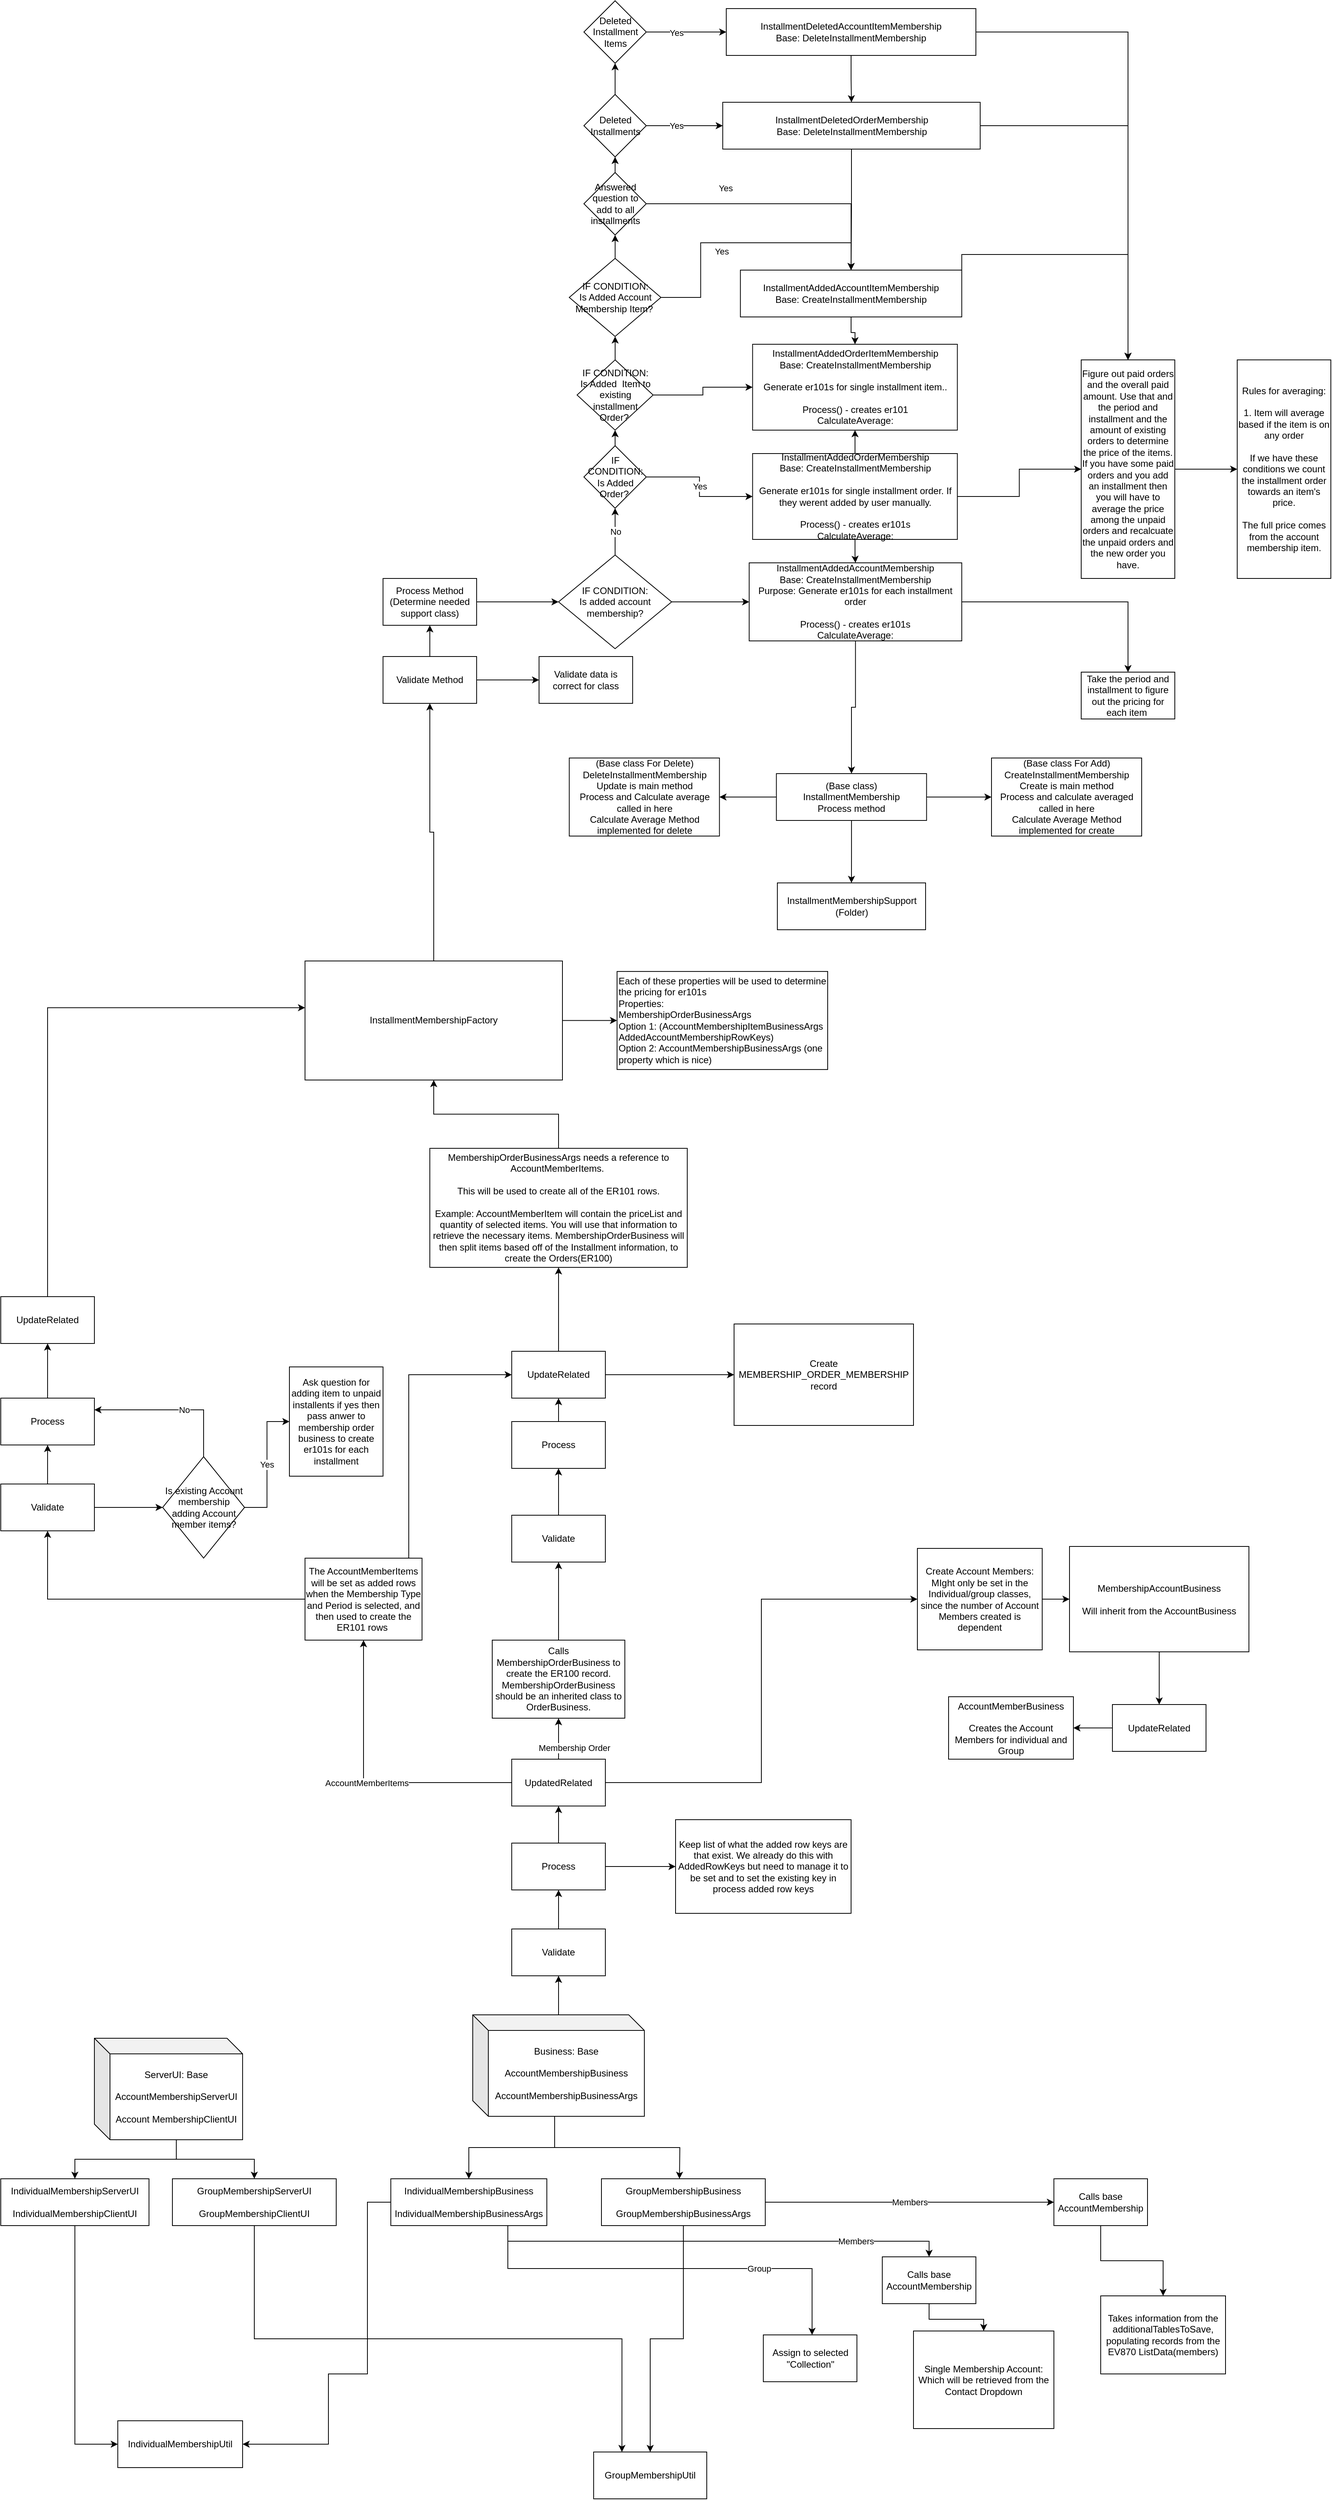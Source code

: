 <mxfile version="14.3.1" type="github">
  <diagram name="Page-1" id="5f0bae14-7c28-e335-631c-24af17079c00">
    <mxGraphModel dx="2844" dy="4074" grid="1" gridSize="10" guides="1" tooltips="1" connect="1" arrows="1" fold="1" page="1" pageScale="1" pageWidth="1100" pageHeight="850" background="#ffffff" math="0" shadow="0">
      <root>
        <mxCell id="0" />
        <mxCell id="1" parent="0" />
        <mxCell id="NrKTWO5p2-0dnxn5_g5g-2" style="edgeStyle=orthogonalEdgeStyle;rounded=0;orthogonalLoop=1;jettySize=auto;html=1;exitX=0;exitY=0;exitDx=105;exitDy=130;exitPerimeter=0;" parent="1" source="NrKTWO5p2-0dnxn5_g5g-1" target="NrKTWO5p2-0dnxn5_g5g-3" edge="1">
          <mxGeometry relative="1" as="geometry">
            <mxPoint x="150" y="290" as="targetPoint" />
          </mxGeometry>
        </mxCell>
        <mxCell id="NrKTWO5p2-0dnxn5_g5g-5" style="edgeStyle=orthogonalEdgeStyle;rounded=0;orthogonalLoop=1;jettySize=auto;html=1;exitX=0;exitY=0;exitDx=105;exitDy=130;exitPerimeter=0;entryX=0.5;entryY=0;entryDx=0;entryDy=0;" parent="1" source="NrKTWO5p2-0dnxn5_g5g-1" target="NrKTWO5p2-0dnxn5_g5g-6" edge="1">
          <mxGeometry relative="1" as="geometry">
            <mxPoint x="430" y="260" as="targetPoint" />
          </mxGeometry>
        </mxCell>
        <mxCell id="NrKTWO5p2-0dnxn5_g5g-1" value="ServerUI: Base&lt;br&gt;&lt;br&gt;AccountMembershipServerUI&lt;br&gt;&lt;br&gt;Account MembershipClientUI" style="shape=cube;whiteSpace=wrap;html=1;boundedLbl=1;backgroundOutline=1;darkOpacity=0.05;darkOpacity2=0.1;" parent="1" vertex="1">
          <mxGeometry x="180" y="80" width="190" height="130" as="geometry" />
        </mxCell>
        <mxCell id="NrKTWO5p2-0dnxn5_g5g-13" style="edgeStyle=orthogonalEdgeStyle;rounded=0;orthogonalLoop=1;jettySize=auto;html=1;exitX=0.5;exitY=1;exitDx=0;exitDy=0;entryX=0;entryY=0.5;entryDx=0;entryDy=0;" parent="1" source="NrKTWO5p2-0dnxn5_g5g-3" target="2" edge="1">
          <mxGeometry relative="1" as="geometry" />
        </mxCell>
        <mxCell id="NrKTWO5p2-0dnxn5_g5g-3" value="IndividualMembershipServerUI&lt;br&gt;&lt;br&gt;IndividualMembershipClientUI" style="rounded=0;whiteSpace=wrap;html=1;" parent="1" vertex="1">
          <mxGeometry x="60" y="260" width="190" height="60" as="geometry" />
        </mxCell>
        <mxCell id="NrKTWO5p2-0dnxn5_g5g-16" style="edgeStyle=orthogonalEdgeStyle;rounded=0;orthogonalLoop=1;jettySize=auto;html=1;exitX=0.5;exitY=1;exitDx=0;exitDy=0;entryX=0.25;entryY=0;entryDx=0;entryDy=0;" parent="1" source="NrKTWO5p2-0dnxn5_g5g-6" target="NrKTWO5p2-0dnxn5_g5g-14" edge="1">
          <mxGeometry relative="1" as="geometry" />
        </mxCell>
        <mxCell id="NrKTWO5p2-0dnxn5_g5g-6" value="GroupMembershipServerUI&lt;br&gt;&lt;br&gt;GroupMembershipClientUI" style="rounded=0;whiteSpace=wrap;html=1;" parent="1" vertex="1">
          <mxGeometry x="280" y="260" width="210" height="60" as="geometry" />
        </mxCell>
        <mxCell id="NrKTWO5p2-0dnxn5_g5g-7" style="edgeStyle=orthogonalEdgeStyle;rounded=0;orthogonalLoop=1;jettySize=auto;html=1;exitX=0;exitY=0;exitDx=105;exitDy=130;exitPerimeter=0;" parent="1" source="NrKTWO5p2-0dnxn5_g5g-9" target="NrKTWO5p2-0dnxn5_g5g-10" edge="1">
          <mxGeometry relative="1" as="geometry">
            <mxPoint x="650" y="290" as="targetPoint" />
          </mxGeometry>
        </mxCell>
        <mxCell id="NrKTWO5p2-0dnxn5_g5g-8" style="edgeStyle=orthogonalEdgeStyle;rounded=0;orthogonalLoop=1;jettySize=auto;html=1;exitX=0;exitY=0;exitDx=105;exitDy=130;exitPerimeter=0;" parent="1" source="NrKTWO5p2-0dnxn5_g5g-9" edge="1">
          <mxGeometry relative="1" as="geometry">
            <mxPoint x="930" y="260" as="targetPoint" />
          </mxGeometry>
        </mxCell>
        <mxCell id="p3PnFOhuihg-IEMphHv4-27" value="" style="edgeStyle=orthogonalEdgeStyle;rounded=0;orthogonalLoop=1;jettySize=auto;html=1;" parent="1" source="NrKTWO5p2-0dnxn5_g5g-9" target="p3PnFOhuihg-IEMphHv4-26" edge="1">
          <mxGeometry relative="1" as="geometry" />
        </mxCell>
        <mxCell id="NrKTWO5p2-0dnxn5_g5g-9" value="Business: Base&lt;br&gt;&lt;br&gt;AccountMembershipBusiness&lt;br&gt;&lt;br&gt;AccountMembershipBusinessArgs" style="shape=cube;whiteSpace=wrap;html=1;boundedLbl=1;backgroundOutline=1;darkOpacity=0.05;darkOpacity2=0.1;" parent="1" vertex="1">
          <mxGeometry x="665" y="50" width="220" height="130" as="geometry" />
        </mxCell>
        <mxCell id="NrKTWO5p2-0dnxn5_g5g-12" value="" style="edgeStyle=orthogonalEdgeStyle;rounded=0;orthogonalLoop=1;jettySize=auto;html=1;" parent="1" source="NrKTWO5p2-0dnxn5_g5g-10" target="2" edge="1">
          <mxGeometry relative="1" as="geometry">
            <Array as="points">
              <mxPoint x="530" y="290" />
              <mxPoint x="530" y="510" />
              <mxPoint x="480" y="510" />
            </Array>
          </mxGeometry>
        </mxCell>
        <mxCell id="D4kZALISSUl1icWql2U2-17" value="Members" style="edgeStyle=orthogonalEdgeStyle;rounded=0;orthogonalLoop=1;jettySize=auto;html=1;exitX=0.75;exitY=1;exitDx=0;exitDy=0;" parent="1" source="NrKTWO5p2-0dnxn5_g5g-10" target="D4kZALISSUl1icWql2U2-19" edge="1">
          <mxGeometry x="0.607" relative="1" as="geometry">
            <mxPoint x="1240" y="360" as="targetPoint" />
            <mxPoint as="offset" />
          </mxGeometry>
        </mxCell>
        <mxCell id="D4kZALISSUl1icWql2U2-27" value="Group" style="edgeStyle=orthogonalEdgeStyle;rounded=0;orthogonalLoop=1;jettySize=auto;html=1;exitX=0.75;exitY=1;exitDx=0;exitDy=0;" parent="1" source="NrKTWO5p2-0dnxn5_g5g-10" target="D4kZALISSUl1icWql2U2-28" edge="1">
          <mxGeometry x="0.421" relative="1" as="geometry">
            <mxPoint x="1100" y="470" as="targetPoint" />
            <Array as="points">
              <mxPoint x="710" y="320" />
              <mxPoint x="710" y="375" />
              <mxPoint x="1100" y="375" />
              <mxPoint x="1100" y="430" />
            </Array>
            <mxPoint as="offset" />
          </mxGeometry>
        </mxCell>
        <mxCell id="NrKTWO5p2-0dnxn5_g5g-10" value="IndividualMembershipBusiness&lt;br&gt;&lt;br&gt;IndividualMembershipBusinessArgs" style="rounded=0;whiteSpace=wrap;html=1;" parent="1" vertex="1">
          <mxGeometry x="560" y="260" width="200" height="60" as="geometry" />
        </mxCell>
        <mxCell id="NrKTWO5p2-0dnxn5_g5g-15" value="" style="edgeStyle=orthogonalEdgeStyle;rounded=0;orthogonalLoop=1;jettySize=auto;html=1;" parent="1" source="NrKTWO5p2-0dnxn5_g5g-11" target="NrKTWO5p2-0dnxn5_g5g-14" edge="1">
          <mxGeometry relative="1" as="geometry" />
        </mxCell>
        <mxCell id="D4kZALISSUl1icWql2U2-18" value="Members" style="edgeStyle=orthogonalEdgeStyle;rounded=0;orthogonalLoop=1;jettySize=auto;html=1;exitX=1;exitY=0.5;exitDx=0;exitDy=0;" parent="1" source="NrKTWO5p2-0dnxn5_g5g-11" target="D4kZALISSUl1icWql2U2-20" edge="1">
          <mxGeometry relative="1" as="geometry">
            <mxPoint x="1810" y="290" as="targetPoint" />
          </mxGeometry>
        </mxCell>
        <mxCell id="NrKTWO5p2-0dnxn5_g5g-11" value="GroupMembershipBusiness&lt;br&gt;&lt;br&gt;GroupMembershipBusinessArgs" style="rounded=0;whiteSpace=wrap;html=1;" parent="1" vertex="1">
          <mxGeometry x="830" y="260" width="210" height="60" as="geometry" />
        </mxCell>
        <mxCell id="2" value="IndividualMembershipUtil" style="whiteSpace=wrap;html=1;rounded=0;" parent="1" vertex="1">
          <mxGeometry x="210" y="570" width="160" height="60" as="geometry" />
        </mxCell>
        <mxCell id="NrKTWO5p2-0dnxn5_g5g-14" value="GroupMembershipUtil" style="whiteSpace=wrap;html=1;rounded=0;" parent="1" vertex="1">
          <mxGeometry x="820" y="610" width="145" height="60" as="geometry" />
        </mxCell>
        <mxCell id="NrKTWO5p2-0dnxn5_g5g-25" value="Membership Order" style="edgeStyle=orthogonalEdgeStyle;rounded=0;orthogonalLoop=1;jettySize=auto;html=1;entryX=0.5;entryY=1;entryDx=0;entryDy=0;exitX=0.5;exitY=0;exitDx=0;exitDy=0;" parent="1" source="NrKTWO5p2-0dnxn5_g5g-19" target="NrKTWO5p2-0dnxn5_g5g-32" edge="1">
          <mxGeometry x="-0.043" y="-10" relative="1" as="geometry">
            <mxPoint x="820" y="-320" as="targetPoint" />
            <mxPoint x="10" y="10" as="offset" />
            <mxPoint x="810.0" y="-310" as="sourcePoint" />
          </mxGeometry>
        </mxCell>
        <mxCell id="p3PnFOhuihg-IEMphHv4-23" style="edgeStyle=orthogonalEdgeStyle;rounded=0;orthogonalLoop=1;jettySize=auto;html=1;exitX=1;exitY=0.5;exitDx=0;exitDy=0;entryX=0;entryY=0.5;entryDx=0;entryDy=0;" parent="1" source="NrKTWO5p2-0dnxn5_g5g-19" target="D4kZALISSUl1icWql2U2-9" edge="1">
          <mxGeometry relative="1" as="geometry">
            <mxPoint x="1060" y="-470" as="targetPoint" />
          </mxGeometry>
        </mxCell>
        <mxCell id="NrKTWO5p2-0dnxn5_g5g-19" value="UpdatedRelated" style="rounded=0;whiteSpace=wrap;html=1;" parent="1" vertex="1">
          <mxGeometry x="715" y="-277.5" width="120" height="60" as="geometry" />
        </mxCell>
        <mxCell id="D4kZALISSUl1icWql2U2-37" value="" style="edgeStyle=orthogonalEdgeStyle;rounded=0;orthogonalLoop=1;jettySize=auto;html=1;" parent="1" source="NrKTWO5p2-0dnxn5_g5g-32" target="D4kZALISSUl1icWql2U2-36" edge="1">
          <mxGeometry relative="1" as="geometry" />
        </mxCell>
        <mxCell id="NrKTWO5p2-0dnxn5_g5g-32" value="Calls MembershipOrderBusiness to create the ER100 record. MembershipOrderBusiness should be an inherited class to OrderBusiness." style="whiteSpace=wrap;html=1;rounded=0;" parent="1" vertex="1">
          <mxGeometry x="690" y="-430" width="170" height="100" as="geometry" />
        </mxCell>
        <mxCell id="D4kZALISSUl1icWql2U2-4" style="edgeStyle=orthogonalEdgeStyle;rounded=0;orthogonalLoop=1;jettySize=auto;html=1;exitX=0.5;exitY=0;exitDx=0;exitDy=0;entryX=0;entryY=0.5;entryDx=0;entryDy=0;" parent="1" source="D4kZALISSUl1icWql2U2-3" edge="1">
          <mxGeometry relative="1" as="geometry" />
        </mxCell>
        <mxCell id="D4kZALISSUl1icWql2U2-40" style="edgeStyle=orthogonalEdgeStyle;rounded=0;orthogonalLoop=1;jettySize=auto;html=1;exitX=0.75;exitY=0;exitDx=0;exitDy=0;entryX=0;entryY=0.5;entryDx=0;entryDy=0;" parent="1" source="D4kZALISSUl1icWql2U2-3" target="p3PnFOhuihg-IEMphHv4-14" edge="1">
          <mxGeometry relative="1" as="geometry">
            <mxPoint x="640" y="-760" as="targetPoint" />
            <Array as="points">
              <mxPoint x="583" y="-770" />
            </Array>
          </mxGeometry>
        </mxCell>
        <mxCell id="p3PnFOhuihg-IEMphHv4-45" style="edgeStyle=orthogonalEdgeStyle;rounded=0;orthogonalLoop=1;jettySize=auto;html=1;entryX=0.5;entryY=1;entryDx=0;entryDy=0;" parent="1" source="D4kZALISSUl1icWql2U2-3" target="p3PnFOhuihg-IEMphHv4-40" edge="1">
          <mxGeometry relative="1" as="geometry" />
        </mxCell>
        <mxCell id="D4kZALISSUl1icWql2U2-3" value="The AccountMemberItems will be set as added rows when the Membership Type and Period is selected, and then used to create the ER101 rows&amp;nbsp;" style="rounded=0;whiteSpace=wrap;html=1;" parent="1" vertex="1">
          <mxGeometry x="450" y="-535" width="150" height="105" as="geometry" />
        </mxCell>
        <mxCell id="D4kZALISSUl1icWql2U2-11" value="" style="edgeStyle=orthogonalEdgeStyle;rounded=0;orthogonalLoop=1;jettySize=auto;html=1;" parent="1" source="D4kZALISSUl1icWql2U2-9" target="D4kZALISSUl1icWql2U2-10" edge="1">
          <mxGeometry relative="1" as="geometry" />
        </mxCell>
        <mxCell id="D4kZALISSUl1icWql2U2-9" value="Create Account Members: MIght only be set in the Individual/group classes, since the number of Account Members created is dependent" style="rounded=0;whiteSpace=wrap;html=1;" parent="1" vertex="1">
          <mxGeometry x="1235" y="-547.5" width="160" height="130" as="geometry" />
        </mxCell>
        <mxCell id="D4kZALISSUl1icWql2U2-41" style="edgeStyle=orthogonalEdgeStyle;rounded=0;orthogonalLoop=1;jettySize=auto;html=1;exitX=0.5;exitY=1;exitDx=0;exitDy=0;entryX=0.5;entryY=0;entryDx=0;entryDy=0;" parent="1" source="D4kZALISSUl1icWql2U2-10" target="D4kZALISSUl1icWql2U2-13" edge="1">
          <mxGeometry relative="1" as="geometry" />
        </mxCell>
        <mxCell id="D4kZALISSUl1icWql2U2-10" value="MembershipAccountBusiness&lt;br&gt;&lt;br&gt;Will inherit from the AccountBusiness" style="whiteSpace=wrap;html=1;rounded=0;" parent="1" vertex="1">
          <mxGeometry x="1430" y="-550" width="230" height="135" as="geometry" />
        </mxCell>
        <mxCell id="D4kZALISSUl1icWql2U2-15" value="" style="edgeStyle=orthogonalEdgeStyle;rounded=0;orthogonalLoop=1;jettySize=auto;html=1;" parent="1" source="D4kZALISSUl1icWql2U2-13" target="D4kZALISSUl1icWql2U2-14" edge="1">
          <mxGeometry relative="1" as="geometry" />
        </mxCell>
        <mxCell id="D4kZALISSUl1icWql2U2-13" value="UpdateRelated" style="rounded=0;whiteSpace=wrap;html=1;" parent="1" vertex="1">
          <mxGeometry x="1485" y="-347.5" width="120" height="60" as="geometry" />
        </mxCell>
        <mxCell id="D4kZALISSUl1icWql2U2-14" value="AccountMemberBusiness&lt;br&gt;&lt;br&gt;Creates the Account Members for individual and Group" style="whiteSpace=wrap;html=1;rounded=0;" parent="1" vertex="1">
          <mxGeometry x="1275" y="-357.5" width="160" height="80" as="geometry" />
        </mxCell>
        <mxCell id="D4kZALISSUl1icWql2U2-23" value="" style="edgeStyle=orthogonalEdgeStyle;rounded=0;orthogonalLoop=1;jettySize=auto;html=1;" parent="1" source="D4kZALISSUl1icWql2U2-19" target="D4kZALISSUl1icWql2U2-22" edge="1">
          <mxGeometry relative="1" as="geometry" />
        </mxCell>
        <mxCell id="D4kZALISSUl1icWql2U2-19" value="Calls base AccountMembership" style="rounded=0;whiteSpace=wrap;html=1;" parent="1" vertex="1">
          <mxGeometry x="1190" y="360" width="120" height="60" as="geometry" />
        </mxCell>
        <mxCell id="D4kZALISSUl1icWql2U2-25" value="" style="edgeStyle=orthogonalEdgeStyle;rounded=0;orthogonalLoop=1;jettySize=auto;html=1;" parent="1" source="D4kZALISSUl1icWql2U2-20" target="D4kZALISSUl1icWql2U2-24" edge="1">
          <mxGeometry relative="1" as="geometry" />
        </mxCell>
        <mxCell id="D4kZALISSUl1icWql2U2-20" value="Calls base AccountMembership" style="rounded=0;whiteSpace=wrap;html=1;" parent="1" vertex="1">
          <mxGeometry x="1410" y="260" width="120" height="60" as="geometry" />
        </mxCell>
        <mxCell id="D4kZALISSUl1icWql2U2-22" value="Single Membership Account:&lt;br&gt;Which will be retrieved from the Contact Dropdown" style="whiteSpace=wrap;html=1;rounded=0;" parent="1" vertex="1">
          <mxGeometry x="1230" y="455" width="180" height="125" as="geometry" />
        </mxCell>
        <mxCell id="D4kZALISSUl1icWql2U2-24" value="Takes information from the additionalTablesToSave, populating records from the EV870 ListData(members)" style="whiteSpace=wrap;html=1;rounded=0;" parent="1" vertex="1">
          <mxGeometry x="1470" y="410" width="160" height="100" as="geometry" />
        </mxCell>
        <mxCell id="D4kZALISSUl1icWql2U2-28" value="Assign to selected &quot;Collection&quot;" style="rounded=0;whiteSpace=wrap;html=1;" parent="1" vertex="1">
          <mxGeometry x="1037.5" y="460" width="120" height="60" as="geometry" />
        </mxCell>
        <mxCell id="p3PnFOhuihg-IEMphHv4-55" value="" style="edgeStyle=orthogonalEdgeStyle;rounded=0;orthogonalLoop=1;jettySize=auto;html=1;" parent="1" source="D4kZALISSUl1icWql2U2-32" target="p3PnFOhuihg-IEMphHv4-54" edge="1">
          <mxGeometry relative="1" as="geometry" />
        </mxCell>
        <mxCell id="D4kZALISSUl1icWql2U2-32" value="MembershipOrderBusinessArgs needs a reference to AccountMemberItems.&amp;nbsp;&lt;br&gt;&lt;br&gt;This will be used to create all of the ER101 rows.&lt;br&gt;&lt;br&gt;Example: AccountMemberItem will contain the priceList and quantity of selected items. You will use that information to retrieve the necessary items. MembershipOrderBusiness will then split items based off of the Installment information, to create the Orders(ER100)" style="whiteSpace=wrap;html=1;rounded=0;" parent="1" vertex="1">
          <mxGeometry x="610" y="-1060" width="330" height="152.5" as="geometry" />
        </mxCell>
        <mxCell id="D4kZALISSUl1icWql2U2-34" value="Create MEMBERSHIP_ORDER_MEMBERSHIP record" style="whiteSpace=wrap;html=1;rounded=0;" parent="1" vertex="1">
          <mxGeometry x="1000" y="-835" width="230" height="130" as="geometry" />
        </mxCell>
        <mxCell id="D4kZALISSUl1icWql2U2-38" style="edgeStyle=orthogonalEdgeStyle;rounded=0;orthogonalLoop=1;jettySize=auto;html=1;exitX=0.5;exitY=0;exitDx=0;exitDy=0;entryX=0.5;entryY=1;entryDx=0;entryDy=0;" parent="1" source="D4kZALISSUl1icWql2U2-36" target="p3PnFOhuihg-IEMphHv4-9" edge="1">
          <mxGeometry relative="1" as="geometry" />
        </mxCell>
        <mxCell id="D4kZALISSUl1icWql2U2-36" value="Validate" style="whiteSpace=wrap;html=1;rounded=0;" parent="1" vertex="1">
          <mxGeometry x="715" y="-590" width="120" height="60" as="geometry" />
        </mxCell>
        <mxCell id="p3PnFOhuihg-IEMphHv4-15" value="" style="edgeStyle=orthogonalEdgeStyle;rounded=0;orthogonalLoop=1;jettySize=auto;html=1;" parent="1" source="p3PnFOhuihg-IEMphHv4-9" target="p3PnFOhuihg-IEMphHv4-14" edge="1">
          <mxGeometry relative="1" as="geometry" />
        </mxCell>
        <mxCell id="p3PnFOhuihg-IEMphHv4-9" value="Process" style="whiteSpace=wrap;html=1;rounded=0;" parent="1" vertex="1">
          <mxGeometry x="715" y="-710" width="120" height="60" as="geometry" />
        </mxCell>
        <mxCell id="p3PnFOhuihg-IEMphHv4-16" value="" style="edgeStyle=orthogonalEdgeStyle;rounded=0;orthogonalLoop=1;jettySize=auto;html=1;entryX=0.5;entryY=1;entryDx=0;entryDy=0;" parent="1" source="p3PnFOhuihg-IEMphHv4-14" target="D4kZALISSUl1icWql2U2-32" edge="1">
          <mxGeometry relative="1" as="geometry">
            <Array as="points">
              <mxPoint x="775" y="-897" />
            </Array>
          </mxGeometry>
        </mxCell>
        <mxCell id="p3PnFOhuihg-IEMphHv4-17" style="edgeStyle=orthogonalEdgeStyle;rounded=0;orthogonalLoop=1;jettySize=auto;html=1;entryX=0;entryY=0.5;entryDx=0;entryDy=0;" parent="1" source="p3PnFOhuihg-IEMphHv4-14" target="D4kZALISSUl1icWql2U2-34" edge="1">
          <mxGeometry relative="1" as="geometry" />
        </mxCell>
        <mxCell id="p3PnFOhuihg-IEMphHv4-14" value="UpdateRelated" style="whiteSpace=wrap;html=1;rounded=0;" parent="1" vertex="1">
          <mxGeometry x="715" y="-800" width="120" height="60" as="geometry" />
        </mxCell>
        <mxCell id="p3PnFOhuihg-IEMphHv4-22" value="AccountMemberItems" style="edgeStyle=orthogonalEdgeStyle;rounded=0;orthogonalLoop=1;jettySize=auto;html=1;exitX=0;exitY=0.5;exitDx=0;exitDy=0;" parent="1" source="NrKTWO5p2-0dnxn5_g5g-19" target="D4kZALISSUl1icWql2U2-3" edge="1">
          <mxGeometry relative="1" as="geometry">
            <mxPoint x="545.0" y="-390" as="targetPoint" />
            <mxPoint x="740" y="-310" as="sourcePoint" />
          </mxGeometry>
        </mxCell>
        <mxCell id="p3PnFOhuihg-IEMphHv4-29" value="" style="edgeStyle=orthogonalEdgeStyle;rounded=0;orthogonalLoop=1;jettySize=auto;html=1;" parent="1" source="p3PnFOhuihg-IEMphHv4-26" target="p3PnFOhuihg-IEMphHv4-28" edge="1">
          <mxGeometry relative="1" as="geometry" />
        </mxCell>
        <mxCell id="p3PnFOhuihg-IEMphHv4-26" value="Validate" style="whiteSpace=wrap;html=1;" parent="1" vertex="1">
          <mxGeometry x="715" y="-60" width="120" height="60" as="geometry" />
        </mxCell>
        <mxCell id="p3PnFOhuihg-IEMphHv4-30" value="" style="edgeStyle=orthogonalEdgeStyle;rounded=0;orthogonalLoop=1;jettySize=auto;html=1;" parent="1" source="p3PnFOhuihg-IEMphHv4-28" target="NrKTWO5p2-0dnxn5_g5g-19" edge="1">
          <mxGeometry relative="1" as="geometry" />
        </mxCell>
        <mxCell id="p3PnFOhuihg-IEMphHv4-65" value="" style="edgeStyle=orthogonalEdgeStyle;rounded=0;orthogonalLoop=1;jettySize=auto;html=1;" parent="1" source="p3PnFOhuihg-IEMphHv4-28" target="p3PnFOhuihg-IEMphHv4-64" edge="1">
          <mxGeometry relative="1" as="geometry" />
        </mxCell>
        <mxCell id="p3PnFOhuihg-IEMphHv4-28" value="Process" style="whiteSpace=wrap;html=1;" parent="1" vertex="1">
          <mxGeometry x="715" y="-170" width="120" height="60" as="geometry" />
        </mxCell>
        <mxCell id="p3PnFOhuihg-IEMphHv4-38" value="" style="edgeStyle=orthogonalEdgeStyle;rounded=0;orthogonalLoop=1;jettySize=auto;html=1;" parent="1" source="p3PnFOhuihg-IEMphHv4-40" target="p3PnFOhuihg-IEMphHv4-41" edge="1">
          <mxGeometry relative="1" as="geometry" />
        </mxCell>
        <mxCell id="p3PnFOhuihg-IEMphHv4-39" value="" style="edgeStyle=orthogonalEdgeStyle;rounded=0;orthogonalLoop=1;jettySize=auto;html=1;entryX=0;entryY=0.5;entryDx=0;entryDy=0;" parent="1" source="p3PnFOhuihg-IEMphHv4-40" target="p3PnFOhuihg-IEMphHv4-46" edge="1">
          <mxGeometry relative="1" as="geometry">
            <mxPoint x="280" y="-585" as="targetPoint" />
          </mxGeometry>
        </mxCell>
        <mxCell id="p3PnFOhuihg-IEMphHv4-40" value="Validate" style="whiteSpace=wrap;html=1;" parent="1" vertex="1">
          <mxGeometry x="60" y="-630" width="120" height="60" as="geometry" />
        </mxCell>
        <mxCell id="p3PnFOhuihg-IEMphHv4-49" value="" style="edgeStyle=orthogonalEdgeStyle;rounded=0;orthogonalLoop=1;jettySize=auto;html=1;" parent="1" source="p3PnFOhuihg-IEMphHv4-41" target="p3PnFOhuihg-IEMphHv4-48" edge="1">
          <mxGeometry relative="1" as="geometry" />
        </mxCell>
        <mxCell id="p3PnFOhuihg-IEMphHv4-41" value="Process" style="whiteSpace=wrap;html=1;" parent="1" vertex="1">
          <mxGeometry x="60" y="-740" width="120" height="60" as="geometry" />
        </mxCell>
        <mxCell id="p3PnFOhuihg-IEMphHv4-42" value="Yes" style="edgeStyle=orthogonalEdgeStyle;rounded=0;orthogonalLoop=1;jettySize=auto;html=1;exitX=1;exitY=0.5;exitDx=0;exitDy=0;" parent="1" source="p3PnFOhuihg-IEMphHv4-46" target="p3PnFOhuihg-IEMphHv4-44" edge="1">
          <mxGeometry relative="1" as="geometry">
            <mxPoint x="440" y="-600" as="targetPoint" />
            <mxPoint x="385" y="-585" as="sourcePoint" />
          </mxGeometry>
        </mxCell>
        <mxCell id="p3PnFOhuihg-IEMphHv4-43" value="No" style="edgeStyle=orthogonalEdgeStyle;rounded=0;orthogonalLoop=1;jettySize=auto;html=1;entryX=1;entryY=0.25;entryDx=0;entryDy=0;exitX=0.5;exitY=0;exitDx=0;exitDy=0;" parent="1" source="p3PnFOhuihg-IEMphHv4-46" target="p3PnFOhuihg-IEMphHv4-41" edge="1">
          <mxGeometry relative="1" as="geometry">
            <mxPoint x="320" y="-720" as="targetPoint" />
            <mxPoint x="320" y="-634.524" as="sourcePoint" />
            <Array as="points">
              <mxPoint x="320" y="-650" />
              <mxPoint x="320" y="-725" />
            </Array>
          </mxGeometry>
        </mxCell>
        <mxCell id="p3PnFOhuihg-IEMphHv4-44" value="Ask question for adding item to unpaid installents if yes then pass anwer to membership order business to create er101s for each installment" style="rounded=0;whiteSpace=wrap;html=1;" parent="1" vertex="1">
          <mxGeometry x="430" y="-780" width="120" height="140" as="geometry" />
        </mxCell>
        <mxCell id="p3PnFOhuihg-IEMphHv4-46" value="Is existing Account membership adding Account member items?" style="rhombus;whiteSpace=wrap;html=1;" parent="1" vertex="1">
          <mxGeometry x="267.5" y="-665" width="105" height="130" as="geometry" />
        </mxCell>
        <mxCell id="p3PnFOhuihg-IEMphHv4-53" value="" style="edgeStyle=orthogonalEdgeStyle;rounded=0;orthogonalLoop=1;jettySize=auto;html=1;entryX=0;entryY=0.393;entryDx=0;entryDy=0;entryPerimeter=0;exitX=0.5;exitY=0;exitDx=0;exitDy=0;" parent="1" source="p3PnFOhuihg-IEMphHv4-48" target="p3PnFOhuihg-IEMphHv4-54" edge="1">
          <mxGeometry relative="1" as="geometry">
            <mxPoint x="120" y="-1130" as="targetPoint" />
          </mxGeometry>
        </mxCell>
        <mxCell id="p3PnFOhuihg-IEMphHv4-48" value="UpdateRelated" style="whiteSpace=wrap;html=1;rounded=0;" parent="1" vertex="1">
          <mxGeometry x="60" y="-870" width="120" height="60" as="geometry" />
        </mxCell>
        <mxCell id="p3PnFOhuihg-IEMphHv4-57" value="" style="edgeStyle=orthogonalEdgeStyle;rounded=0;orthogonalLoop=1;jettySize=auto;html=1;" parent="1" source="p3PnFOhuihg-IEMphHv4-54" target="p3PnFOhuihg-IEMphHv4-56" edge="1">
          <mxGeometry relative="1" as="geometry" />
        </mxCell>
        <mxCell id="p3PnFOhuihg-IEMphHv4-74" value="" style="edgeStyle=orthogonalEdgeStyle;rounded=0;orthogonalLoop=1;jettySize=auto;html=1;" parent="1" source="p3PnFOhuihg-IEMphHv4-54" target="p3PnFOhuihg-IEMphHv4-73" edge="1">
          <mxGeometry relative="1" as="geometry" />
        </mxCell>
        <mxCell id="p3PnFOhuihg-IEMphHv4-54" value="InstallmentMembershipFactory" style="whiteSpace=wrap;html=1;rounded=0;" parent="1" vertex="1">
          <mxGeometry x="450" y="-1300" width="330" height="152.5" as="geometry" />
        </mxCell>
        <mxCell id="p3PnFOhuihg-IEMphHv4-59" value="" style="edgeStyle=orthogonalEdgeStyle;rounded=0;orthogonalLoop=1;jettySize=auto;html=1;" parent="1" source="p3PnFOhuihg-IEMphHv4-56" target="p3PnFOhuihg-IEMphHv4-58" edge="1">
          <mxGeometry relative="1" as="geometry" />
        </mxCell>
        <mxCell id="M1-Q2qvU10VLMfu90m6M-3" value="" style="edgeStyle=orthogonalEdgeStyle;rounded=0;orthogonalLoop=1;jettySize=auto;html=1;" parent="1" source="p3PnFOhuihg-IEMphHv4-56" target="M1-Q2qvU10VLMfu90m6M-2" edge="1">
          <mxGeometry relative="1" as="geometry" />
        </mxCell>
        <mxCell id="p3PnFOhuihg-IEMphHv4-56" value="Validate Method" style="whiteSpace=wrap;html=1;rounded=0;" parent="1" vertex="1">
          <mxGeometry x="550" y="-1690" width="120" height="60" as="geometry" />
        </mxCell>
        <mxCell id="p3PnFOhuihg-IEMphHv4-63" value="" style="edgeStyle=orthogonalEdgeStyle;rounded=0;orthogonalLoop=1;jettySize=auto;html=1;" parent="1" source="p3PnFOhuihg-IEMphHv4-58" target="p3PnFOhuihg-IEMphHv4-62" edge="1">
          <mxGeometry relative="1" as="geometry" />
        </mxCell>
        <mxCell id="p3PnFOhuihg-IEMphHv4-58" value="Process Method&lt;br&gt;(Determine needed support class)" style="whiteSpace=wrap;html=1;rounded=0;" parent="1" vertex="1">
          <mxGeometry x="550" y="-1790" width="120" height="60" as="geometry" />
        </mxCell>
        <mxCell id="p3PnFOhuihg-IEMphHv4-69" value="No" style="edgeStyle=orthogonalEdgeStyle;rounded=0;orthogonalLoop=1;jettySize=auto;html=1;" parent="1" source="p3PnFOhuihg-IEMphHv4-62" target="p3PnFOhuihg-IEMphHv4-70" edge="1">
          <mxGeometry relative="1" as="geometry">
            <mxPoint x="847.5" y="-1930" as="targetPoint" />
          </mxGeometry>
        </mxCell>
        <mxCell id="p3PnFOhuihg-IEMphHv4-76" value="" style="edgeStyle=orthogonalEdgeStyle;rounded=0;orthogonalLoop=1;jettySize=auto;html=1;" parent="1" source="p3PnFOhuihg-IEMphHv4-62" target="p3PnFOhuihg-IEMphHv4-75" edge="1">
          <mxGeometry relative="1" as="geometry" />
        </mxCell>
        <mxCell id="p3PnFOhuihg-IEMphHv4-62" value="IF CONDITION: &lt;br&gt;Is added account membership?" style="rhombus;whiteSpace=wrap;html=1;rounded=0;" parent="1" vertex="1">
          <mxGeometry x="775" y="-1820" width="145" height="120" as="geometry" />
        </mxCell>
        <mxCell id="p3PnFOhuihg-IEMphHv4-64" value="Keep list of what the added row keys are that exist. We already do this with AddedRowKeys but need to manage it to be set and to set the existing key in process added row keys" style="whiteSpace=wrap;html=1;" parent="1" vertex="1">
          <mxGeometry x="925" y="-200" width="225" height="120" as="geometry" />
        </mxCell>
        <mxCell id="p3PnFOhuihg-IEMphHv4-66" value="Take the period and installment to figure out the pricing for each item&amp;nbsp;" style="whiteSpace=wrap;html=1;rounded=0;" parent="1" vertex="1">
          <mxGeometry x="1445" y="-1670" width="120" height="60" as="geometry" />
        </mxCell>
        <mxCell id="p3PnFOhuihg-IEMphHv4-72" value="Yes" style="edgeStyle=orthogonalEdgeStyle;rounded=0;orthogonalLoop=1;jettySize=auto;html=1;" parent="1" source="p3PnFOhuihg-IEMphHv4-70" target="p3PnFOhuihg-IEMphHv4-71" edge="1">
          <mxGeometry relative="1" as="geometry" />
        </mxCell>
        <mxCell id="M1-Q2qvU10VLMfu90m6M-14" value="" style="edgeStyle=orthogonalEdgeStyle;rounded=0;orthogonalLoop=1;jettySize=auto;html=1;" parent="1" source="p3PnFOhuihg-IEMphHv4-70" target="M1-Q2qvU10VLMfu90m6M-13" edge="1">
          <mxGeometry relative="1" as="geometry" />
        </mxCell>
        <mxCell id="p3PnFOhuihg-IEMphHv4-70" value="IF CONDITION:&lt;br&gt;Is Added Order?&amp;nbsp;" style="rhombus;whiteSpace=wrap;html=1;" parent="1" vertex="1">
          <mxGeometry x="807.5" y="-1960" width="80" height="80" as="geometry" />
        </mxCell>
        <mxCell id="p3PnFOhuihg-IEMphHv4-85" value="" style="edgeStyle=orthogonalEdgeStyle;rounded=0;orthogonalLoop=1;jettySize=auto;html=1;" parent="1" source="p3PnFOhuihg-IEMphHv4-71" target="p3PnFOhuihg-IEMphHv4-84" edge="1">
          <mxGeometry relative="1" as="geometry" />
        </mxCell>
        <mxCell id="p3PnFOhuihg-IEMphHv4-90" value="" style="edgeStyle=orthogonalEdgeStyle;rounded=0;orthogonalLoop=1;jettySize=auto;html=1;" parent="1" source="p3PnFOhuihg-IEMphHv4-71" target="p3PnFOhuihg-IEMphHv4-75" edge="1">
          <mxGeometry relative="1" as="geometry" />
        </mxCell>
        <mxCell id="M1-Q2qvU10VLMfu90m6M-11" value="" style="edgeStyle=orthogonalEdgeStyle;rounded=0;orthogonalLoop=1;jettySize=auto;html=1;" parent="1" source="p3PnFOhuihg-IEMphHv4-71" target="M1-Q2qvU10VLMfu90m6M-10" edge="1">
          <mxGeometry relative="1" as="geometry" />
        </mxCell>
        <mxCell id="p3PnFOhuihg-IEMphHv4-71" value="InstallmentAddedOrderMembership&lt;br&gt;Base: CreateInstallmentMembership&lt;br&gt;&lt;br&gt;Generate er101s for single installment order. If they werent added by user manually.&lt;br&gt;&lt;br&gt;Process() - creates er101s&lt;br&gt;CalculateAverage:" style="whiteSpace=wrap;html=1;" parent="1" vertex="1">
          <mxGeometry x="1023.75" y="-1950" width="262.5" height="110" as="geometry" />
        </mxCell>
        <mxCell id="p3PnFOhuihg-IEMphHv4-73" value="Each of these properties will be used to determine the pricing for er101s&lt;br&gt;Properties:&lt;br&gt;MembershipOrderBusinessArgs&lt;br&gt;Option 1: (AccountMembershipItemBusinessArgs&lt;br&gt;AddedAccountMembershipRowKeys)&lt;br&gt;Option 2: AccountMembershipBusinessArgs (one property which is nice)" style="whiteSpace=wrap;html=1;rounded=0;align=left;" parent="1" vertex="1">
          <mxGeometry x="850" y="-1286.56" width="270" height="125.63" as="geometry" />
        </mxCell>
        <mxCell id="p3PnFOhuihg-IEMphHv4-77" value="" style="edgeStyle=orthogonalEdgeStyle;rounded=0;orthogonalLoop=1;jettySize=auto;html=1;" parent="1" source="p3PnFOhuihg-IEMphHv4-75" target="p3PnFOhuihg-IEMphHv4-66" edge="1">
          <mxGeometry relative="1" as="geometry" />
        </mxCell>
        <mxCell id="p3PnFOhuihg-IEMphHv4-102" value="" style="edgeStyle=orthogonalEdgeStyle;rounded=0;orthogonalLoop=1;jettySize=auto;html=1;entryX=0.5;entryY=0;entryDx=0;entryDy=0;" parent="1" source="p3PnFOhuihg-IEMphHv4-75" target="p3PnFOhuihg-IEMphHv4-88" edge="1">
          <mxGeometry relative="1" as="geometry">
            <mxPoint x="1152.571" y="-1650.0" as="targetPoint" />
          </mxGeometry>
        </mxCell>
        <mxCell id="p3PnFOhuihg-IEMphHv4-75" value="InstallmentAddedAccountMembership&lt;br&gt;Base: CreateInstallmentMembership&lt;br&gt;Purpose: Generate er101s for each installment order&lt;br&gt;&lt;br&gt;Process() - creates er101s&lt;br&gt;CalculateAverage:" style="whiteSpace=wrap;html=1;rounded=0;" parent="1" vertex="1">
          <mxGeometry x="1019.38" y="-1810" width="272.5" height="100" as="geometry" />
        </mxCell>
        <mxCell id="p3PnFOhuihg-IEMphHv4-93" value="" style="edgeStyle=orthogonalEdgeStyle;rounded=0;orthogonalLoop=1;jettySize=auto;html=1;" parent="1" source="p3PnFOhuihg-IEMphHv4-78" target="p3PnFOhuihg-IEMphHv4-92" edge="1">
          <mxGeometry relative="1" as="geometry" />
        </mxCell>
        <mxCell id="JGxCgBMuG6ZqY1aO4r4T-2" style="edgeStyle=orthogonalEdgeStyle;rounded=0;orthogonalLoop=1;jettySize=auto;html=1;entryX=0.5;entryY=0;entryDx=0;entryDy=0;" parent="1" source="p3PnFOhuihg-IEMphHv4-78" target="p3PnFOhuihg-IEMphHv4-80" edge="1">
          <mxGeometry relative="1" as="geometry" />
        </mxCell>
        <mxCell id="JGxCgBMuG6ZqY1aO4r4T-3" value="Yes" style="edgeLabel;html=1;align=center;verticalAlign=middle;resizable=0;points=[];" parent="JGxCgBMuG6ZqY1aO4r4T-2" vertex="1" connectable="0">
          <mxGeometry x="-0.381" y="-2" relative="1" as="geometry">
            <mxPoint x="24.32" y="-1.94" as="offset" />
          </mxGeometry>
        </mxCell>
        <mxCell id="p3PnFOhuihg-IEMphHv4-78" value="IF CONDITION:&lt;br&gt;Is Added Account Membership Item?&amp;nbsp;" style="rhombus;whiteSpace=wrap;html=1;" parent="1" vertex="1">
          <mxGeometry x="788.75" y="-2200" width="117.5" height="100" as="geometry" />
        </mxCell>
        <mxCell id="p3PnFOhuihg-IEMphHv4-99" style="edgeStyle=orthogonalEdgeStyle;rounded=0;orthogonalLoop=1;jettySize=auto;html=1;exitX=1;exitY=0;exitDx=0;exitDy=0;entryX=0.5;entryY=0;entryDx=0;entryDy=0;" parent="1" source="p3PnFOhuihg-IEMphHv4-80" target="p3PnFOhuihg-IEMphHv4-84" edge="1">
          <mxGeometry relative="1" as="geometry">
            <mxPoint x="1480.04" y="-2170" as="targetPoint" />
          </mxGeometry>
        </mxCell>
        <mxCell id="M1-Q2qvU10VLMfu90m6M-12" value="" style="edgeStyle=orthogonalEdgeStyle;rounded=0;orthogonalLoop=1;jettySize=auto;html=1;" parent="1" source="p3PnFOhuihg-IEMphHv4-80" target="M1-Q2qvU10VLMfu90m6M-10" edge="1">
          <mxGeometry relative="1" as="geometry" />
        </mxCell>
        <mxCell id="p3PnFOhuihg-IEMphHv4-80" value="InstallmentAddedAccountItemMembership&lt;br&gt;Base: CreateInstallmentMembership" style="whiteSpace=wrap;html=1;" parent="1" vertex="1">
          <mxGeometry x="1008.13" y="-2185" width="283.75" height="60" as="geometry" />
        </mxCell>
        <mxCell id="M1-Q2qvU10VLMfu90m6M-5" value="" style="edgeStyle=orthogonalEdgeStyle;rounded=0;orthogonalLoop=1;jettySize=auto;html=1;" parent="1" source="p3PnFOhuihg-IEMphHv4-84" target="M1-Q2qvU10VLMfu90m6M-4" edge="1">
          <mxGeometry relative="1" as="geometry" />
        </mxCell>
        <mxCell id="p3PnFOhuihg-IEMphHv4-84" value="Figure out paid orders and the overall paid amount. Use that and the period and installment and the amount of existing orders to determine the price of the items. If you have some paid orders and you add an installment then you will have to average the price among the unpaid orders and recalcuate the unpaid orders and the new order you have." style="whiteSpace=wrap;html=1;" parent="1" vertex="1">
          <mxGeometry x="1445" y="-2070" width="120" height="280" as="geometry" />
        </mxCell>
        <mxCell id="V-WP_IPiOYYayAlFAOkF-3" value="" style="edgeStyle=orthogonalEdgeStyle;rounded=0;orthogonalLoop=1;jettySize=auto;html=1;" parent="1" source="p3PnFOhuihg-IEMphHv4-88" target="V-WP_IPiOYYayAlFAOkF-2" edge="1">
          <mxGeometry relative="1" as="geometry" />
        </mxCell>
        <mxCell id="M1-Q2qvU10VLMfu90m6M-7" value="" style="edgeStyle=orthogonalEdgeStyle;rounded=0;orthogonalLoop=1;jettySize=auto;html=1;" parent="1" source="p3PnFOhuihg-IEMphHv4-88" target="M1-Q2qvU10VLMfu90m6M-6" edge="1">
          <mxGeometry relative="1" as="geometry" />
        </mxCell>
        <mxCell id="M1-Q2qvU10VLMfu90m6M-9" value="" style="edgeStyle=orthogonalEdgeStyle;rounded=0;orthogonalLoop=1;jettySize=auto;html=1;" parent="1" source="p3PnFOhuihg-IEMphHv4-88" target="M1-Q2qvU10VLMfu90m6M-8" edge="1">
          <mxGeometry relative="1" as="geometry" />
        </mxCell>
        <mxCell id="p3PnFOhuihg-IEMphHv4-88" value="(Base class)&lt;br&gt;InstallmentMembership&lt;br&gt;Process method&lt;br&gt;" style="whiteSpace=wrap;html=1;rounded=0;" parent="1" vertex="1">
          <mxGeometry x="1054.26" y="-1540" width="192.5" height="60" as="geometry" />
        </mxCell>
        <mxCell id="p3PnFOhuihg-IEMphHv4-98" value="Yes" style="edgeStyle=orthogonalEdgeStyle;rounded=0;orthogonalLoop=1;jettySize=auto;html=1;entryX=0.5;entryY=0;entryDx=0;entryDy=0;" parent="1" source="p3PnFOhuihg-IEMphHv4-92" target="p3PnFOhuihg-IEMphHv4-80" edge="1">
          <mxGeometry x="-0.42" y="20" relative="1" as="geometry">
            <mxPoint as="offset" />
          </mxGeometry>
        </mxCell>
        <mxCell id="p3PnFOhuihg-IEMphHv4-108" value="" style="edgeStyle=orthogonalEdgeStyle;rounded=0;orthogonalLoop=1;jettySize=auto;html=1;" parent="1" source="p3PnFOhuihg-IEMphHv4-92" target="p3PnFOhuihg-IEMphHv4-107" edge="1">
          <mxGeometry relative="1" as="geometry" />
        </mxCell>
        <mxCell id="p3PnFOhuihg-IEMphHv4-92" value="Answered question to add to all installments" style="rhombus;whiteSpace=wrap;html=1;" parent="1" vertex="1">
          <mxGeometry x="807.5" y="-2310" width="80" height="80" as="geometry" />
        </mxCell>
        <mxCell id="p3PnFOhuihg-IEMphHv4-110" value="" style="edgeStyle=orthogonalEdgeStyle;rounded=0;orthogonalLoop=1;jettySize=auto;html=1;" parent="1" source="p3PnFOhuihg-IEMphHv4-107" target="p3PnFOhuihg-IEMphHv4-109" edge="1">
          <mxGeometry relative="1" as="geometry" />
        </mxCell>
        <mxCell id="p3PnFOhuihg-IEMphHv4-112" value="" style="edgeStyle=orthogonalEdgeStyle;rounded=0;orthogonalLoop=1;jettySize=auto;html=1;" parent="1" source="p3PnFOhuihg-IEMphHv4-107" target="p3PnFOhuihg-IEMphHv4-111" edge="1">
          <mxGeometry relative="1" as="geometry" />
        </mxCell>
        <mxCell id="p3PnFOhuihg-IEMphHv4-117" value="Yes" style="edgeLabel;html=1;align=center;verticalAlign=middle;resizable=0;points=[];" parent="p3PnFOhuihg-IEMphHv4-112" vertex="1" connectable="0">
          <mxGeometry x="-0.232" relative="1" as="geometry">
            <mxPoint x="1" as="offset" />
          </mxGeometry>
        </mxCell>
        <mxCell id="p3PnFOhuihg-IEMphHv4-107" value="Deleted Installments" style="rhombus;whiteSpace=wrap;html=1;" parent="1" vertex="1">
          <mxGeometry x="807.5" y="-2410" width="80" height="80" as="geometry" />
        </mxCell>
        <mxCell id="p3PnFOhuihg-IEMphHv4-114" value="" style="edgeStyle=orthogonalEdgeStyle;rounded=0;orthogonalLoop=1;jettySize=auto;html=1;" parent="1" source="p3PnFOhuihg-IEMphHv4-109" target="p3PnFOhuihg-IEMphHv4-113" edge="1">
          <mxGeometry relative="1" as="geometry" />
        </mxCell>
        <mxCell id="p3PnFOhuihg-IEMphHv4-118" value="Yes" style="edgeLabel;html=1;align=center;verticalAlign=middle;resizable=0;points=[];" parent="p3PnFOhuihg-IEMphHv4-114" vertex="1" connectable="0">
          <mxGeometry x="-0.274" y="-1" relative="1" as="geometry">
            <mxPoint x="1" as="offset" />
          </mxGeometry>
        </mxCell>
        <mxCell id="p3PnFOhuihg-IEMphHv4-109" value="Deleted Installment Items" style="rhombus;whiteSpace=wrap;html=1;" parent="1" vertex="1">
          <mxGeometry x="807.5" y="-2530" width="80" height="80" as="geometry" />
        </mxCell>
        <mxCell id="p3PnFOhuihg-IEMphHv4-115" value="" style="edgeStyle=orthogonalEdgeStyle;rounded=0;orthogonalLoop=1;jettySize=auto;html=1;entryX=0.5;entryY=0;entryDx=0;entryDy=0;" parent="1" source="p3PnFOhuihg-IEMphHv4-111" target="p3PnFOhuihg-IEMphHv4-80" edge="1">
          <mxGeometry relative="1" as="geometry">
            <mxPoint x="1150" y="-2260" as="targetPoint" />
          </mxGeometry>
        </mxCell>
        <mxCell id="p3PnFOhuihg-IEMphHv4-119" style="edgeStyle=orthogonalEdgeStyle;rounded=0;orthogonalLoop=1;jettySize=auto;html=1;entryX=0.5;entryY=0;entryDx=0;entryDy=0;" parent="1" source="p3PnFOhuihg-IEMphHv4-111" target="p3PnFOhuihg-IEMphHv4-84" edge="1">
          <mxGeometry relative="1" as="geometry">
            <mxPoint x="1510" y="-2080" as="targetPoint" />
          </mxGeometry>
        </mxCell>
        <mxCell id="p3PnFOhuihg-IEMphHv4-111" value="&lt;span&gt;InstallmentDeletedOrderMembership&lt;br&gt;Base:&amp;nbsp;&lt;/span&gt;DeleteInstallmentMembership&lt;span&gt;&lt;br&gt;&lt;/span&gt;" style="whiteSpace=wrap;html=1;" parent="1" vertex="1">
          <mxGeometry x="985.5" y="-2400" width="330" height="60" as="geometry" />
        </mxCell>
        <mxCell id="p3PnFOhuihg-IEMphHv4-116" value="" style="edgeStyle=orthogonalEdgeStyle;rounded=0;orthogonalLoop=1;jettySize=auto;html=1;" parent="1" source="p3PnFOhuihg-IEMphHv4-113" target="p3PnFOhuihg-IEMphHv4-111" edge="1">
          <mxGeometry relative="1" as="geometry" />
        </mxCell>
        <mxCell id="p3PnFOhuihg-IEMphHv4-120" style="edgeStyle=orthogonalEdgeStyle;rounded=0;orthogonalLoop=1;jettySize=auto;html=1;entryX=0.5;entryY=0;entryDx=0;entryDy=0;" parent="1" source="p3PnFOhuihg-IEMphHv4-113" target="p3PnFOhuihg-IEMphHv4-84" edge="1">
          <mxGeometry relative="1" as="geometry">
            <mxPoint x="1510" y="-2330" as="targetPoint" />
          </mxGeometry>
        </mxCell>
        <mxCell id="p3PnFOhuihg-IEMphHv4-113" value="&lt;span&gt;InstallmentDeletedAccountItemMembership&lt;br&gt;&lt;/span&gt;Base: DeleteInstallmentMembership&lt;span&gt;&lt;br&gt;&lt;/span&gt;" style="whiteSpace=wrap;html=1;" parent="1" vertex="1">
          <mxGeometry x="990" y="-2520" width="320" height="60" as="geometry" />
        </mxCell>
        <mxCell id="V-WP_IPiOYYayAlFAOkF-2" value="InstallmentMembershipSupport (Folder)" style="whiteSpace=wrap;html=1;rounded=0;" parent="1" vertex="1">
          <mxGeometry x="1055.51" y="-1400" width="190" height="60" as="geometry" />
        </mxCell>
        <mxCell id="M1-Q2qvU10VLMfu90m6M-2" value="Validate data is correct for class" style="whiteSpace=wrap;html=1;rounded=0;" parent="1" vertex="1">
          <mxGeometry x="750" y="-1690" width="120" height="60" as="geometry" />
        </mxCell>
        <mxCell id="M1-Q2qvU10VLMfu90m6M-4" value="Rules for averaging:&lt;br&gt;&lt;br&gt;1. Item will average based if the item is on any order&lt;br&gt;&lt;br&gt;If we have these conditions we count the installment order towards an item&#39;s price.&lt;br&gt;&lt;br&gt;The full price comes from the account membership item." style="whiteSpace=wrap;html=1;" parent="1" vertex="1">
          <mxGeometry x="1645" y="-2070" width="120" height="280" as="geometry" />
        </mxCell>
        <mxCell id="M1-Q2qvU10VLMfu90m6M-6" value="(Base class For Delete)&lt;br&gt;DeleteInstallmentMembership&lt;br&gt;Update is main method&lt;br&gt;Process and Calculate average called in here&lt;br&gt;Calculate Average Method implemented for delete" style="whiteSpace=wrap;html=1;rounded=0;" parent="1" vertex="1">
          <mxGeometry x="788.76" y="-1560" width="192.5" height="100" as="geometry" />
        </mxCell>
        <mxCell id="M1-Q2qvU10VLMfu90m6M-8" value="(Base class For Add)&lt;br&gt;CreateInstallmentMembership&lt;br&gt;Create is main method&lt;br&gt;Process and calculate averaged called in here&lt;br&gt;Calculate Average Method implemented for create" style="whiteSpace=wrap;html=1;rounded=0;" parent="1" vertex="1">
          <mxGeometry x="1330.01" y="-1560" width="192.5" height="100" as="geometry" />
        </mxCell>
        <mxCell id="M1-Q2qvU10VLMfu90m6M-10" value="InstallmentAddedOrderItemMembership&lt;br&gt;Base: CreateInstallmentMembership&lt;br&gt;&lt;br&gt;Generate er101s for single installment item..&lt;br&gt;&lt;br&gt;Process() - creates er101&lt;br&gt;CalculateAverage:" style="whiteSpace=wrap;html=1;" parent="1" vertex="1">
          <mxGeometry x="1023.75" y="-2090" width="262.5" height="110" as="geometry" />
        </mxCell>
        <mxCell id="M1-Q2qvU10VLMfu90m6M-15" value="" style="edgeStyle=orthogonalEdgeStyle;rounded=0;orthogonalLoop=1;jettySize=auto;html=1;" parent="1" source="M1-Q2qvU10VLMfu90m6M-13" target="p3PnFOhuihg-IEMphHv4-78" edge="1">
          <mxGeometry relative="1" as="geometry" />
        </mxCell>
        <mxCell id="M1-Q2qvU10VLMfu90m6M-17" value="" style="edgeStyle=orthogonalEdgeStyle;rounded=0;orthogonalLoop=1;jettySize=auto;html=1;entryX=0;entryY=0.5;entryDx=0;entryDy=0;" parent="1" source="M1-Q2qvU10VLMfu90m6M-13" target="M1-Q2qvU10VLMfu90m6M-10" edge="1">
          <mxGeometry relative="1" as="geometry">
            <mxPoint x="976.25" y="-2025" as="targetPoint" />
          </mxGeometry>
        </mxCell>
        <mxCell id="M1-Q2qvU10VLMfu90m6M-13" value="IF CONDITION:&lt;br&gt;Is Added&amp;nbsp; Item to existing installment Order?&amp;nbsp;" style="rhombus;whiteSpace=wrap;html=1;" parent="1" vertex="1">
          <mxGeometry x="798.75" y="-2070" width="97.5" height="90" as="geometry" />
        </mxCell>
      </root>
    </mxGraphModel>
  </diagram>
</mxfile>
